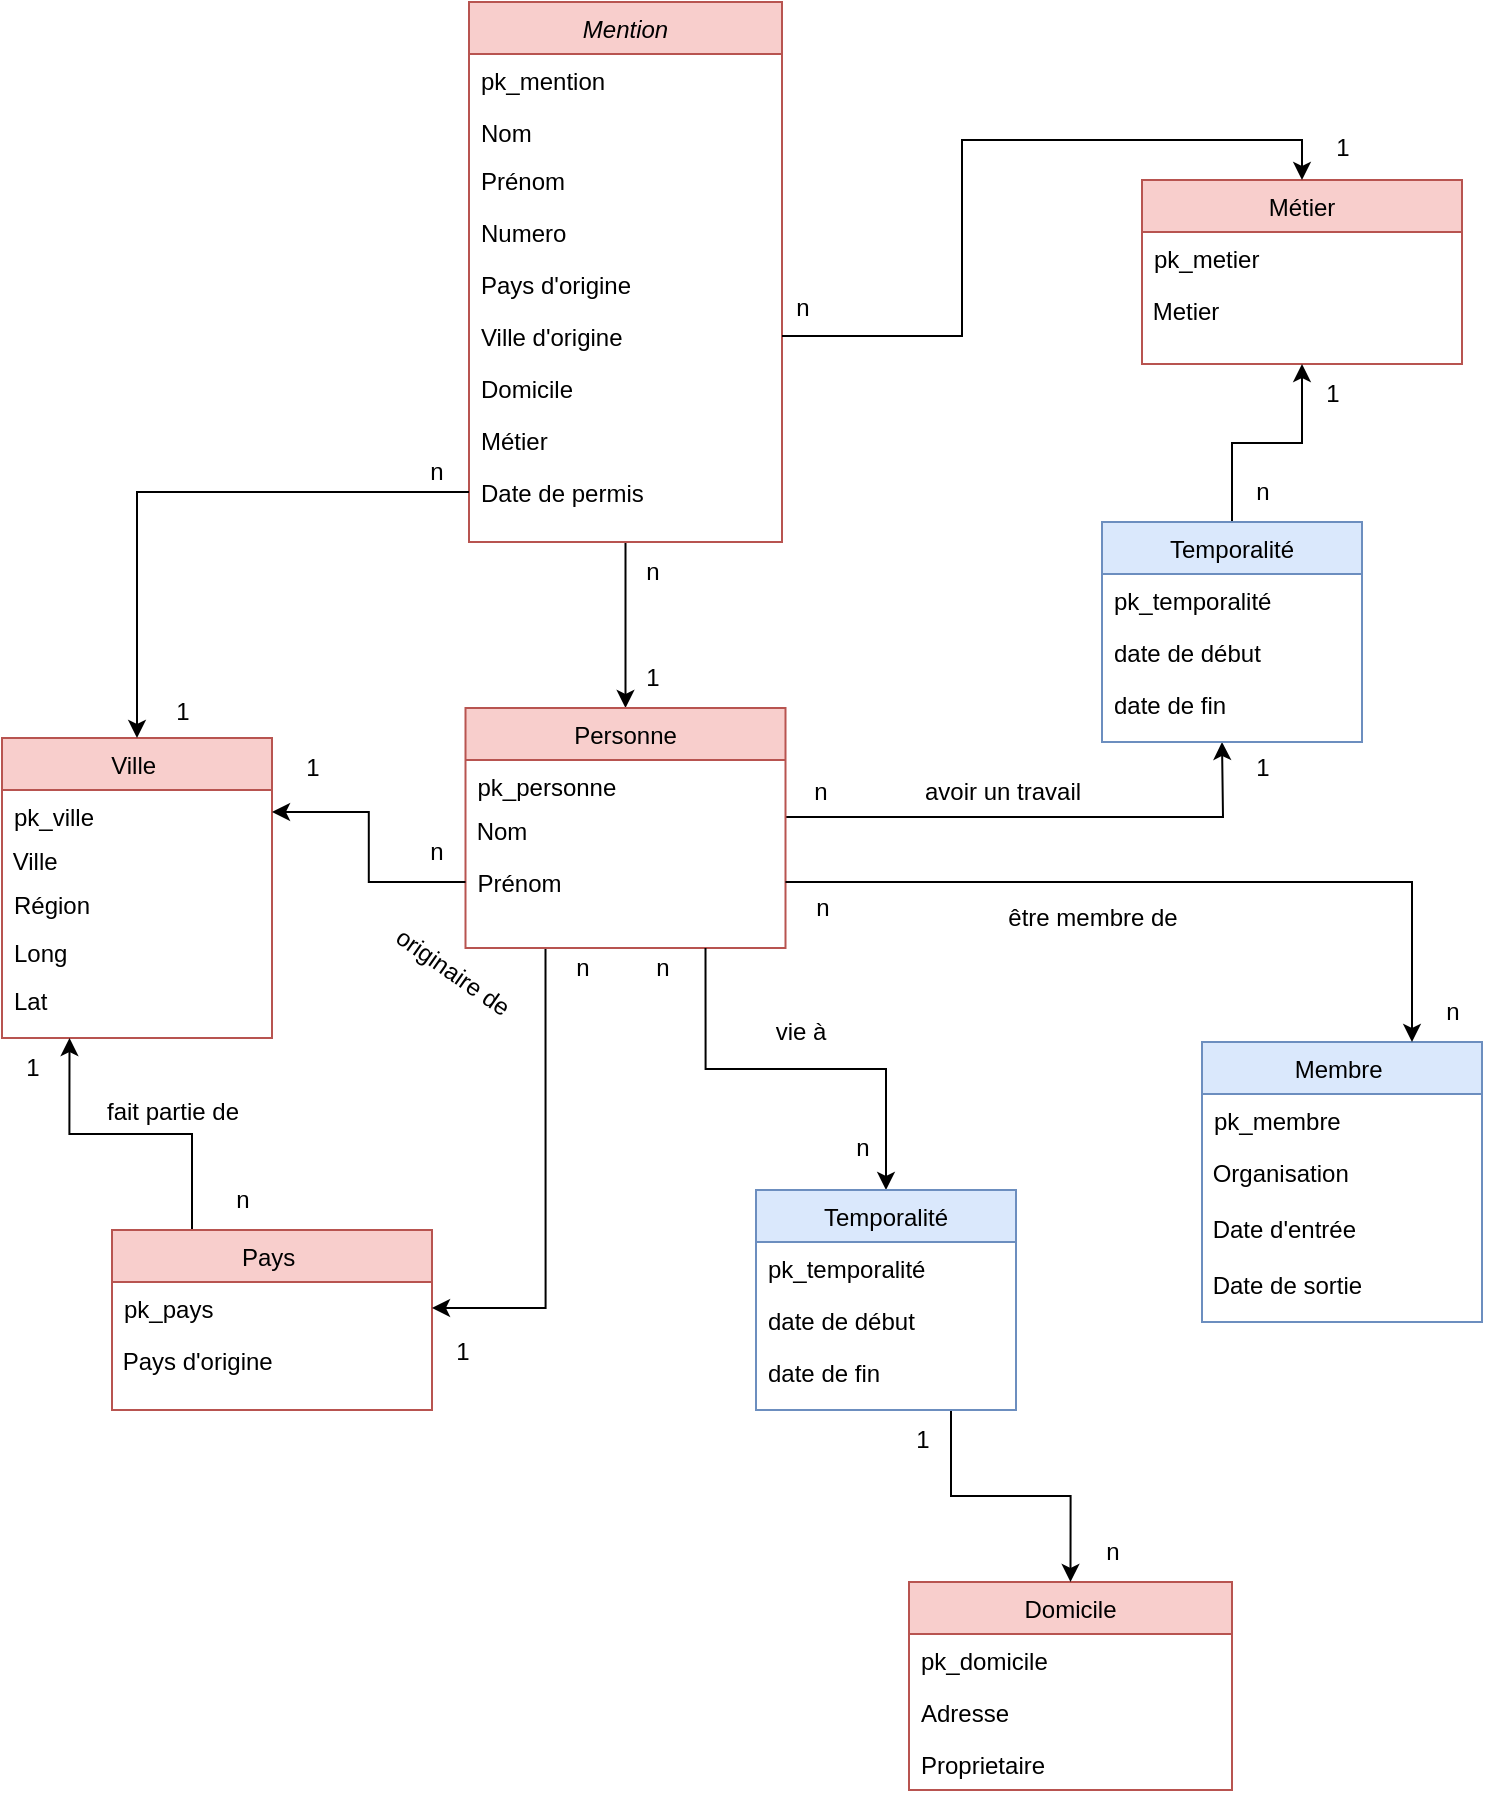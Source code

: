 <mxfile version="26.1.1">
  <diagram id="C5RBs43oDa-KdzZeNtuy" name="Page-1">
    <mxGraphModel dx="1114" dy="797" grid="1" gridSize="10" guides="1" tooltips="1" connect="1" arrows="1" fold="1" page="1" pageScale="1" pageWidth="827" pageHeight="1169" math="0" shadow="0">
      <root>
        <mxCell id="WIyWlLk6GJQsqaUBKTNV-0" />
        <mxCell id="WIyWlLk6GJQsqaUBKTNV-1" parent="WIyWlLk6GJQsqaUBKTNV-0" />
        <mxCell id="vyNbgorFXwt28mfqHeXa-8" style="edgeStyle=orthogonalEdgeStyle;rounded=0;orthogonalLoop=1;jettySize=auto;html=1;exitX=0.5;exitY=1;exitDx=0;exitDy=0;entryX=0.5;entryY=0;entryDx=0;entryDy=0;" parent="WIyWlLk6GJQsqaUBKTNV-1" source="zkfFHV4jXpPFQw0GAbJ--0" target="vyNbgorFXwt28mfqHeXa-2" edge="1">
          <mxGeometry relative="1" as="geometry" />
        </mxCell>
        <mxCell id="zkfFHV4jXpPFQw0GAbJ--0" value="Mention" style="swimlane;fontStyle=2;align=center;verticalAlign=top;childLayout=stackLayout;horizontal=1;startSize=26;horizontalStack=0;resizeParent=1;resizeLast=0;collapsible=1;marginBottom=0;rounded=0;shadow=0;strokeWidth=1;fillColor=#f8cecc;strokeColor=#b85450;" parent="WIyWlLk6GJQsqaUBKTNV-1" vertex="1">
          <mxGeometry x="263.5" y="30" width="156.5" height="270" as="geometry">
            <mxRectangle x="230" y="140" width="160" height="26" as="alternateBounds" />
          </mxGeometry>
        </mxCell>
        <mxCell id="kJynq1nsUYapQwUzix4f-6" value="pk_mention&#xa;" style="text;align=left;verticalAlign=top;spacingLeft=4;spacingRight=4;overflow=hidden;rotatable=0;points=[[0,0.5],[1,0.5]];portConstraint=eastwest;rounded=0;shadow=0;html=0;" parent="zkfFHV4jXpPFQw0GAbJ--0" vertex="1">
          <mxGeometry y="26" width="156.5" height="26" as="geometry" />
        </mxCell>
        <mxCell id="zkfFHV4jXpPFQw0GAbJ--2" value="Nom" style="text;align=left;verticalAlign=top;spacingLeft=4;spacingRight=4;overflow=hidden;rotatable=0;points=[[0,0.5],[1,0.5]];portConstraint=eastwest;rounded=0;shadow=0;html=0;" parent="zkfFHV4jXpPFQw0GAbJ--0" vertex="1">
          <mxGeometry y="52" width="156.5" height="24" as="geometry" />
        </mxCell>
        <mxCell id="zkfFHV4jXpPFQw0GAbJ--3" value="Prénom" style="text;align=left;verticalAlign=top;spacingLeft=4;spacingRight=4;overflow=hidden;rotatable=0;points=[[0,0.5],[1,0.5]];portConstraint=eastwest;rounded=0;shadow=0;html=0;" parent="zkfFHV4jXpPFQw0GAbJ--0" vertex="1">
          <mxGeometry y="76" width="156.5" height="26" as="geometry" />
        </mxCell>
        <mxCell id="kJynq1nsUYapQwUzix4f-0" value="Numero" style="text;align=left;verticalAlign=top;spacingLeft=4;spacingRight=4;overflow=hidden;rotatable=0;points=[[0,0.5],[1,0.5]];portConstraint=eastwest;rounded=0;shadow=0;html=0;" parent="zkfFHV4jXpPFQw0GAbJ--0" vertex="1">
          <mxGeometry y="102" width="156.5" height="26" as="geometry" />
        </mxCell>
        <mxCell id="kJynq1nsUYapQwUzix4f-1" value="Pays d&#39;origine" style="text;align=left;verticalAlign=top;spacingLeft=4;spacingRight=4;overflow=hidden;rotatable=0;points=[[0,0.5],[1,0.5]];portConstraint=eastwest;rounded=0;shadow=0;html=0;" parent="zkfFHV4jXpPFQw0GAbJ--0" vertex="1">
          <mxGeometry y="128" width="156.5" height="26" as="geometry" />
        </mxCell>
        <mxCell id="vyNbgorFXwt28mfqHeXa-0" value="Ville d&#39;origine" style="text;align=left;verticalAlign=top;spacingLeft=4;spacingRight=4;overflow=hidden;rotatable=0;points=[[0,0.5],[1,0.5]];portConstraint=eastwest;rounded=0;shadow=0;html=0;" parent="zkfFHV4jXpPFQw0GAbJ--0" vertex="1">
          <mxGeometry y="154" width="156.5" height="26" as="geometry" />
        </mxCell>
        <mxCell id="kJynq1nsUYapQwUzix4f-3" value="Domicile" style="text;align=left;verticalAlign=top;spacingLeft=4;spacingRight=4;overflow=hidden;rotatable=0;points=[[0,0.5],[1,0.5]];portConstraint=eastwest;rounded=0;shadow=0;html=0;" parent="zkfFHV4jXpPFQw0GAbJ--0" vertex="1">
          <mxGeometry y="180" width="156.5" height="26" as="geometry" />
        </mxCell>
        <mxCell id="kJynq1nsUYapQwUzix4f-5" value="Métier " style="text;align=left;verticalAlign=top;spacingLeft=4;spacingRight=4;overflow=hidden;rotatable=0;points=[[0,0.5],[1,0.5]];portConstraint=eastwest;rounded=0;shadow=0;html=0;" parent="zkfFHV4jXpPFQw0GAbJ--0" vertex="1">
          <mxGeometry y="206" width="156.5" height="26" as="geometry" />
        </mxCell>
        <mxCell id="kJynq1nsUYapQwUzix4f-4" value="Date de permis" style="text;align=left;verticalAlign=top;spacingLeft=4;spacingRight=4;overflow=hidden;rotatable=0;points=[[0,0.5],[1,0.5]];portConstraint=eastwest;rounded=0;shadow=0;html=0;" parent="zkfFHV4jXpPFQw0GAbJ--0" vertex="1">
          <mxGeometry y="232" width="156.5" height="26" as="geometry" />
        </mxCell>
        <mxCell id="zkfFHV4jXpPFQw0GAbJ--17" value="Domicile" style="swimlane;fontStyle=0;align=center;verticalAlign=top;childLayout=stackLayout;horizontal=1;startSize=26;horizontalStack=0;resizeParent=1;resizeLast=0;collapsible=1;marginBottom=0;rounded=0;shadow=0;strokeWidth=1;fillColor=#f8cecc;strokeColor=#b85450;" parent="WIyWlLk6GJQsqaUBKTNV-1" vertex="1">
          <mxGeometry x="483.5" y="820" width="161.5" height="104" as="geometry">
            <mxRectangle x="550" y="140" width="160" height="26" as="alternateBounds" />
          </mxGeometry>
        </mxCell>
        <mxCell id="vyNbgorFXwt28mfqHeXa-27" value="pk_domicile" style="text;align=left;verticalAlign=top;spacingLeft=4;spacingRight=4;overflow=hidden;rotatable=0;points=[[0,0.5],[1,0.5]];portConstraint=eastwest;" parent="zkfFHV4jXpPFQw0GAbJ--17" vertex="1">
          <mxGeometry y="26" width="161.5" height="26" as="geometry" />
        </mxCell>
        <mxCell id="zkfFHV4jXpPFQw0GAbJ--18" value="Adresse" style="text;align=left;verticalAlign=top;spacingLeft=4;spacingRight=4;overflow=hidden;rotatable=0;points=[[0,0.5],[1,0.5]];portConstraint=eastwest;" parent="zkfFHV4jXpPFQw0GAbJ--17" vertex="1">
          <mxGeometry y="52" width="161.5" height="26" as="geometry" />
        </mxCell>
        <mxCell id="kJynq1nsUYapQwUzix4f-34" value="Proprietaire" style="text;align=left;verticalAlign=top;spacingLeft=4;spacingRight=4;overflow=hidden;rotatable=0;points=[[0,0.5],[1,0.5]];portConstraint=eastwest;" parent="zkfFHV4jXpPFQw0GAbJ--17" vertex="1">
          <mxGeometry y="78" width="161.5" height="26" as="geometry" />
        </mxCell>
        <mxCell id="kJynq1nsUYapQwUzix4f-15" value="Métier" style="swimlane;fontStyle=0;align=center;verticalAlign=top;childLayout=stackLayout;horizontal=1;startSize=26;horizontalStack=0;resizeParent=1;resizeLast=0;collapsible=1;marginBottom=0;rounded=0;shadow=0;strokeWidth=1;fillColor=#f8cecc;strokeColor=#b85450;" parent="WIyWlLk6GJQsqaUBKTNV-1" vertex="1">
          <mxGeometry x="600" y="119" width="160" height="92" as="geometry">
            <mxRectangle x="550" y="140" width="160" height="26" as="alternateBounds" />
          </mxGeometry>
        </mxCell>
        <mxCell id="kJynq1nsUYapQwUzix4f-16" value="pk_metier " style="text;align=left;verticalAlign=top;spacingLeft=4;spacingRight=4;overflow=hidden;rotatable=0;points=[[0,0.5],[1,0.5]];portConstraint=eastwest;" parent="kJynq1nsUYapQwUzix4f-15" vertex="1">
          <mxGeometry y="26" width="160" height="26" as="geometry" />
        </mxCell>
        <mxCell id="kJynq1nsUYapQwUzix4f-17" value="&amp;nbsp;Metier&lt;div&gt;&lt;br&gt;&lt;/div&gt;" style="text;whiteSpace=wrap;html=1;" parent="kJynq1nsUYapQwUzix4f-15" vertex="1">
          <mxGeometry y="52" width="160" height="28" as="geometry" />
        </mxCell>
        <mxCell id="kJynq1nsUYapQwUzix4f-22" value="Ville " style="swimlane;fontStyle=0;align=center;verticalAlign=top;childLayout=stackLayout;horizontal=1;startSize=26;horizontalStack=0;resizeParent=1;resizeLast=0;collapsible=1;marginBottom=0;rounded=0;shadow=0;strokeWidth=1;fillColor=#f8cecc;strokeColor=#b85450;" parent="WIyWlLk6GJQsqaUBKTNV-1" vertex="1">
          <mxGeometry x="30" y="398" width="135" height="150" as="geometry">
            <mxRectangle x="550" y="140" width="160" height="26" as="alternateBounds" />
          </mxGeometry>
        </mxCell>
        <mxCell id="kJynq1nsUYapQwUzix4f-23" value="pk_ville " style="text;align=left;verticalAlign=top;spacingLeft=4;spacingRight=4;overflow=hidden;rotatable=0;points=[[0,0.5],[1,0.5]];portConstraint=eastwest;" parent="kJynq1nsUYapQwUzix4f-22" vertex="1">
          <mxGeometry y="26" width="135" height="22" as="geometry" />
        </mxCell>
        <mxCell id="kJynq1nsUYapQwUzix4f-24" value="&lt;div&gt;&amp;nbsp;Ville&lt;/div&gt;" style="text;whiteSpace=wrap;html=1;" parent="kJynq1nsUYapQwUzix4f-22" vertex="1">
          <mxGeometry y="48" width="135" height="22" as="geometry" />
        </mxCell>
        <mxCell id="kJynq1nsUYapQwUzix4f-31" value="Région" style="text;align=left;verticalAlign=top;spacingLeft=4;spacingRight=4;overflow=hidden;rotatable=0;points=[[0,0.5],[1,0.5]];portConstraint=eastwest;" parent="kJynq1nsUYapQwUzix4f-22" vertex="1">
          <mxGeometry y="70" width="135" height="24" as="geometry" />
        </mxCell>
        <mxCell id="vyNbgorFXwt28mfqHeXa-28" value="Long" style="text;align=left;verticalAlign=top;spacingLeft=4;spacingRight=4;overflow=hidden;rotatable=0;points=[[0,0.5],[1,0.5]];portConstraint=eastwest;" parent="kJynq1nsUYapQwUzix4f-22" vertex="1">
          <mxGeometry y="94" width="135" height="24" as="geometry" />
        </mxCell>
        <mxCell id="vyNbgorFXwt28mfqHeXa-29" value="Lat" style="text;align=left;verticalAlign=top;spacingLeft=4;spacingRight=4;overflow=hidden;rotatable=0;points=[[0,0.5],[1,0.5]];portConstraint=eastwest;" parent="kJynq1nsUYapQwUzix4f-22" vertex="1">
          <mxGeometry y="118" width="135" height="24" as="geometry" />
        </mxCell>
        <mxCell id="vyNbgorFXwt28mfqHeXa-76" style="edgeStyle=orthogonalEdgeStyle;rounded=0;orthogonalLoop=1;jettySize=auto;html=1;exitX=0.25;exitY=0;exitDx=0;exitDy=0;entryX=0.25;entryY=1;entryDx=0;entryDy=0;" parent="WIyWlLk6GJQsqaUBKTNV-1" source="kJynq1nsUYapQwUzix4f-25" target="kJynq1nsUYapQwUzix4f-22" edge="1">
          <mxGeometry relative="1" as="geometry" />
        </mxCell>
        <mxCell id="kJynq1nsUYapQwUzix4f-25" value="Pays " style="swimlane;fontStyle=0;align=center;verticalAlign=top;childLayout=stackLayout;horizontal=1;startSize=26;horizontalStack=0;resizeParent=1;resizeLast=0;collapsible=1;marginBottom=0;rounded=0;shadow=0;strokeWidth=1;fillColor=#f8cecc;strokeColor=#b85450;" parent="WIyWlLk6GJQsqaUBKTNV-1" vertex="1">
          <mxGeometry x="85" y="644" width="160" height="90" as="geometry">
            <mxRectangle x="550" y="140" width="160" height="26" as="alternateBounds" />
          </mxGeometry>
        </mxCell>
        <mxCell id="kJynq1nsUYapQwUzix4f-26" value="pk_pays " style="text;align=left;verticalAlign=top;spacingLeft=4;spacingRight=4;overflow=hidden;rotatable=0;points=[[0,0.5],[1,0.5]];portConstraint=eastwest;" parent="kJynq1nsUYapQwUzix4f-25" vertex="1">
          <mxGeometry y="26" width="160" height="26" as="geometry" />
        </mxCell>
        <mxCell id="kJynq1nsUYapQwUzix4f-27" value="&lt;div&gt;&amp;nbsp;Pays d&#39;origine&lt;/div&gt;" style="text;whiteSpace=wrap;html=1;" parent="kJynq1nsUYapQwUzix4f-25" vertex="1">
          <mxGeometry y="52" width="160" height="28" as="geometry" />
        </mxCell>
        <mxCell id="kJynq1nsUYapQwUzix4f-41" style="edgeStyle=orthogonalEdgeStyle;rounded=0;orthogonalLoop=1;jettySize=auto;html=1;exitX=1;exitY=0.25;exitDx=0;exitDy=0;" parent="WIyWlLk6GJQsqaUBKTNV-1" source="vyNbgorFXwt28mfqHeXa-4" edge="1">
          <mxGeometry relative="1" as="geometry">
            <mxPoint x="640" y="400" as="targetPoint" />
          </mxGeometry>
        </mxCell>
        <mxCell id="kJynq1nsUYapQwUzix4f-43" value="Membre " style="swimlane;fontStyle=0;align=center;verticalAlign=top;childLayout=stackLayout;horizontal=1;startSize=26;horizontalStack=0;resizeParent=1;resizeLast=0;collapsible=1;marginBottom=0;rounded=0;shadow=0;strokeWidth=1;fillColor=#dae8fc;strokeColor=#6c8ebf;" parent="WIyWlLk6GJQsqaUBKTNV-1" vertex="1">
          <mxGeometry x="630" y="550" width="140" height="140" as="geometry">
            <mxRectangle x="550" y="140" width="160" height="26" as="alternateBounds" />
          </mxGeometry>
        </mxCell>
        <mxCell id="kJynq1nsUYapQwUzix4f-44" value="pk_membre " style="text;align=left;verticalAlign=top;spacingLeft=4;spacingRight=4;overflow=hidden;rotatable=0;points=[[0,0.5],[1,0.5]];portConstraint=eastwest;" parent="kJynq1nsUYapQwUzix4f-43" vertex="1">
          <mxGeometry y="26" width="140" height="26" as="geometry" />
        </mxCell>
        <mxCell id="kJynq1nsUYapQwUzix4f-45" value="&amp;nbsp;Organisation" style="text;whiteSpace=wrap;html=1;" parent="kJynq1nsUYapQwUzix4f-43" vertex="1">
          <mxGeometry y="52" width="140" height="28" as="geometry" />
        </mxCell>
        <mxCell id="vyNbgorFXwt28mfqHeXa-20" value="&amp;nbsp;Date d&#39;entrée&amp;nbsp;" style="text;whiteSpace=wrap;html=1;" parent="kJynq1nsUYapQwUzix4f-43" vertex="1">
          <mxGeometry y="80" width="140" height="28" as="geometry" />
        </mxCell>
        <mxCell id="vyNbgorFXwt28mfqHeXa-21" value="&amp;nbsp;Date de sortie" style="text;whiteSpace=wrap;html=1;" parent="kJynq1nsUYapQwUzix4f-43" vertex="1">
          <mxGeometry y="108" width="140" height="28" as="geometry" />
        </mxCell>
        <mxCell id="vyNbgorFXwt28mfqHeXa-1" value="n" style="text;html=1;align=center;verticalAlign=middle;resizable=0;points=[];autosize=1;strokeColor=none;fillColor=none;" parent="WIyWlLk6GJQsqaUBKTNV-1" vertex="1">
          <mxGeometry x="423.5" y="410" width="30" height="30" as="geometry" />
        </mxCell>
        <mxCell id="vyNbgorFXwt28mfqHeXa-17" style="edgeStyle=orthogonalEdgeStyle;rounded=0;orthogonalLoop=1;jettySize=auto;html=1;exitX=0.75;exitY=1;exitDx=0;exitDy=0;entryX=0.5;entryY=0;entryDx=0;entryDy=0;" parent="WIyWlLk6GJQsqaUBKTNV-1" source="vyNbgorFXwt28mfqHeXa-41" target="zkfFHV4jXpPFQw0GAbJ--17" edge="1">
          <mxGeometry relative="1" as="geometry" />
        </mxCell>
        <mxCell id="vyNbgorFXwt28mfqHeXa-50" style="edgeStyle=orthogonalEdgeStyle;rounded=0;orthogonalLoop=1;jettySize=auto;html=1;exitX=0.25;exitY=1;exitDx=0;exitDy=0;entryX=1;entryY=0.5;entryDx=0;entryDy=0;" parent="WIyWlLk6GJQsqaUBKTNV-1" source="vyNbgorFXwt28mfqHeXa-2" target="kJynq1nsUYapQwUzix4f-26" edge="1">
          <mxGeometry relative="1" as="geometry" />
        </mxCell>
        <mxCell id="vyNbgorFXwt28mfqHeXa-2" value="Personne" style="swimlane;fontStyle=0;align=center;verticalAlign=top;childLayout=stackLayout;horizontal=1;startSize=26;horizontalStack=0;resizeParent=1;resizeLast=0;collapsible=1;marginBottom=0;rounded=0;shadow=0;strokeWidth=1;fillColor=#f8cecc;strokeColor=#b85450;" parent="WIyWlLk6GJQsqaUBKTNV-1" vertex="1">
          <mxGeometry x="261.75" y="383" width="160" height="120" as="geometry">
            <mxRectangle x="550" y="140" width="160" height="26" as="alternateBounds" />
          </mxGeometry>
        </mxCell>
        <mxCell id="vyNbgorFXwt28mfqHeXa-3" value="pk_personne" style="text;align=left;verticalAlign=top;spacingLeft=4;spacingRight=4;overflow=hidden;rotatable=0;points=[[0,0.5],[1,0.5]];portConstraint=eastwest;" parent="vyNbgorFXwt28mfqHeXa-2" vertex="1">
          <mxGeometry y="26" width="160" height="22" as="geometry" />
        </mxCell>
        <mxCell id="vyNbgorFXwt28mfqHeXa-4" value="&amp;nbsp;Nom" style="text;whiteSpace=wrap;html=1;" parent="vyNbgorFXwt28mfqHeXa-2" vertex="1">
          <mxGeometry y="48" width="160" height="26" as="geometry" />
        </mxCell>
        <mxCell id="vyNbgorFXwt28mfqHeXa-5" value="Prénom" style="text;align=left;verticalAlign=top;spacingLeft=4;spacingRight=4;overflow=hidden;rotatable=0;points=[[0,0.5],[1,0.5]];portConstraint=eastwest;" parent="vyNbgorFXwt28mfqHeXa-2" vertex="1">
          <mxGeometry y="74" width="160" height="26" as="geometry" />
        </mxCell>
        <mxCell id="vyNbgorFXwt28mfqHeXa-9" value="n" style="text;html=1;align=center;verticalAlign=middle;resizable=0;points=[];autosize=1;strokeColor=none;fillColor=none;" parent="WIyWlLk6GJQsqaUBKTNV-1" vertex="1">
          <mxGeometry x="340" y="300" width="30" height="30" as="geometry" />
        </mxCell>
        <mxCell id="vyNbgorFXwt28mfqHeXa-10" value="1" style="text;html=1;align=center;verticalAlign=middle;resizable=0;points=[];autosize=1;strokeColor=none;fillColor=none;" parent="WIyWlLk6GJQsqaUBKTNV-1" vertex="1">
          <mxGeometry x="340" y="353" width="30" height="30" as="geometry" />
        </mxCell>
        <mxCell id="vyNbgorFXwt28mfqHeXa-12" style="edgeStyle=orthogonalEdgeStyle;rounded=0;orthogonalLoop=1;jettySize=auto;html=1;exitX=1;exitY=0.5;exitDx=0;exitDy=0;entryX=0.5;entryY=0;entryDx=0;entryDy=0;" parent="WIyWlLk6GJQsqaUBKTNV-1" source="vyNbgorFXwt28mfqHeXa-0" target="kJynq1nsUYapQwUzix4f-15" edge="1">
          <mxGeometry relative="1" as="geometry" />
        </mxCell>
        <mxCell id="vyNbgorFXwt28mfqHeXa-16" style="edgeStyle=orthogonalEdgeStyle;rounded=0;orthogonalLoop=1;jettySize=auto;html=1;exitX=0.5;exitY=0;exitDx=0;exitDy=0;entryX=0.5;entryY=1;entryDx=0;entryDy=0;" parent="WIyWlLk6GJQsqaUBKTNV-1" source="vyNbgorFXwt28mfqHeXa-13" target="kJynq1nsUYapQwUzix4f-15" edge="1">
          <mxGeometry relative="1" as="geometry" />
        </mxCell>
        <mxCell id="vyNbgorFXwt28mfqHeXa-13" value="Temporalité" style="swimlane;fontStyle=0;align=center;verticalAlign=top;childLayout=stackLayout;horizontal=1;startSize=26;horizontalStack=0;resizeParent=1;resizeLast=0;collapsible=1;marginBottom=0;rounded=0;shadow=0;strokeWidth=1;fillColor=#dae8fc;strokeColor=#6c8ebf;" parent="WIyWlLk6GJQsqaUBKTNV-1" vertex="1">
          <mxGeometry x="580" y="290" width="130" height="110" as="geometry">
            <mxRectangle x="550" y="140" width="160" height="26" as="alternateBounds" />
          </mxGeometry>
        </mxCell>
        <mxCell id="vyNbgorFXwt28mfqHeXa-14" value="pk_temporalité&#xa;" style="text;align=left;verticalAlign=top;spacingLeft=4;spacingRight=4;overflow=hidden;rotatable=0;points=[[0,0.5],[1,0.5]];portConstraint=eastwest;" parent="vyNbgorFXwt28mfqHeXa-13" vertex="1">
          <mxGeometry y="26" width="130" height="26" as="geometry" />
        </mxCell>
        <mxCell id="vyNbgorFXwt28mfqHeXa-15" value="date de début" style="text;align=left;verticalAlign=top;spacingLeft=4;spacingRight=4;overflow=hidden;rotatable=0;points=[[0,0.5],[1,0.5]];portConstraint=eastwest;" parent="vyNbgorFXwt28mfqHeXa-13" vertex="1">
          <mxGeometry y="52" width="130" height="26" as="geometry" />
        </mxCell>
        <mxCell id="vyNbgorFXwt28mfqHeXa-25" value="date de fin" style="text;align=left;verticalAlign=top;spacingLeft=4;spacingRight=4;overflow=hidden;rotatable=0;points=[[0,0.5],[1,0.5]];portConstraint=eastwest;" parent="vyNbgorFXwt28mfqHeXa-13" vertex="1">
          <mxGeometry y="78" width="130" height="26" as="geometry" />
        </mxCell>
        <mxCell id="vyNbgorFXwt28mfqHeXa-18" style="edgeStyle=orthogonalEdgeStyle;rounded=0;orthogonalLoop=1;jettySize=auto;html=1;exitX=1;exitY=0.5;exitDx=0;exitDy=0;entryX=0.75;entryY=0;entryDx=0;entryDy=0;" parent="WIyWlLk6GJQsqaUBKTNV-1" source="vyNbgorFXwt28mfqHeXa-5" target="kJynq1nsUYapQwUzix4f-43" edge="1">
          <mxGeometry relative="1" as="geometry" />
        </mxCell>
        <mxCell id="vyNbgorFXwt28mfqHeXa-22" value="être membre de" style="text;html=1;align=center;verticalAlign=middle;resizable=0;points=[];autosize=1;strokeColor=none;fillColor=none;" parent="WIyWlLk6GJQsqaUBKTNV-1" vertex="1">
          <mxGeometry x="520" y="473" width="110" height="30" as="geometry" />
        </mxCell>
        <mxCell id="vyNbgorFXwt28mfqHeXa-23" value="avoir un travail" style="text;html=1;align=center;verticalAlign=middle;resizable=0;points=[];autosize=1;strokeColor=none;fillColor=none;" parent="WIyWlLk6GJQsqaUBKTNV-1" vertex="1">
          <mxGeometry x="480" y="410" width="100" height="30" as="geometry" />
        </mxCell>
        <mxCell id="vyNbgorFXwt28mfqHeXa-26" value="1" style="text;html=1;align=center;verticalAlign=middle;resizable=0;points=[];autosize=1;strokeColor=none;fillColor=none;" parent="WIyWlLk6GJQsqaUBKTNV-1" vertex="1">
          <mxGeometry x="645" y="398" width="30" height="30" as="geometry" />
        </mxCell>
        <mxCell id="vyNbgorFXwt28mfqHeXa-30" value="vie à" style="text;html=1;align=center;verticalAlign=middle;resizable=0;points=[];autosize=1;strokeColor=none;fillColor=none;" parent="WIyWlLk6GJQsqaUBKTNV-1" vertex="1">
          <mxGeometry x="403.5" y="530" width="50" height="30" as="geometry" />
        </mxCell>
        <mxCell id="vyNbgorFXwt28mfqHeXa-32" value="n" style="text;html=1;align=center;verticalAlign=middle;resizable=0;points=[];autosize=1;strokeColor=none;fillColor=none;" parent="WIyWlLk6GJQsqaUBKTNV-1" vertex="1">
          <mxGeometry x="345" y="498" width="30" height="30" as="geometry" />
        </mxCell>
        <mxCell id="vyNbgorFXwt28mfqHeXa-45" value="" style="edgeStyle=orthogonalEdgeStyle;rounded=0;orthogonalLoop=1;jettySize=auto;html=1;exitX=0.75;exitY=1;exitDx=0;exitDy=0;entryX=0.5;entryY=0;entryDx=0;entryDy=0;" parent="WIyWlLk6GJQsqaUBKTNV-1" source="vyNbgorFXwt28mfqHeXa-2" target="vyNbgorFXwt28mfqHeXa-41" edge="1">
          <mxGeometry relative="1" as="geometry">
            <mxPoint x="382" y="503" as="sourcePoint" />
            <mxPoint x="564" y="820" as="targetPoint" />
          </mxGeometry>
        </mxCell>
        <mxCell id="vyNbgorFXwt28mfqHeXa-41" value="Temporalité" style="swimlane;fontStyle=0;align=center;verticalAlign=top;childLayout=stackLayout;horizontal=1;startSize=26;horizontalStack=0;resizeParent=1;resizeLast=0;collapsible=1;marginBottom=0;rounded=0;shadow=0;strokeWidth=1;fillColor=#dae8fc;strokeColor=#6c8ebf;" parent="WIyWlLk6GJQsqaUBKTNV-1" vertex="1">
          <mxGeometry x="407" y="624" width="130" height="110" as="geometry">
            <mxRectangle x="550" y="140" width="160" height="26" as="alternateBounds" />
          </mxGeometry>
        </mxCell>
        <mxCell id="vyNbgorFXwt28mfqHeXa-42" value="pk_temporalité&#xa;" style="text;align=left;verticalAlign=top;spacingLeft=4;spacingRight=4;overflow=hidden;rotatable=0;points=[[0,0.5],[1,0.5]];portConstraint=eastwest;" parent="vyNbgorFXwt28mfqHeXa-41" vertex="1">
          <mxGeometry y="26" width="130" height="26" as="geometry" />
        </mxCell>
        <mxCell id="vyNbgorFXwt28mfqHeXa-43" value="date de début" style="text;align=left;verticalAlign=top;spacingLeft=4;spacingRight=4;overflow=hidden;rotatable=0;points=[[0,0.5],[1,0.5]];portConstraint=eastwest;" parent="vyNbgorFXwt28mfqHeXa-41" vertex="1">
          <mxGeometry y="52" width="130" height="26" as="geometry" />
        </mxCell>
        <mxCell id="vyNbgorFXwt28mfqHeXa-44" value="date de fin" style="text;align=left;verticalAlign=top;spacingLeft=4;spacingRight=4;overflow=hidden;rotatable=0;points=[[0,0.5],[1,0.5]];portConstraint=eastwest;" parent="vyNbgorFXwt28mfqHeXa-41" vertex="1">
          <mxGeometry y="78" width="130" height="26" as="geometry" />
        </mxCell>
        <mxCell id="vyNbgorFXwt28mfqHeXa-46" value="n" style="text;html=1;align=center;verticalAlign=middle;resizable=0;points=[];autosize=1;strokeColor=none;fillColor=none;" parent="WIyWlLk6GJQsqaUBKTNV-1" vertex="1">
          <mxGeometry x="445" y="588" width="30" height="30" as="geometry" />
        </mxCell>
        <mxCell id="vyNbgorFXwt28mfqHeXa-47" value="n" style="text;html=1;align=center;verticalAlign=middle;resizable=0;points=[];autosize=1;strokeColor=none;fillColor=none;" parent="WIyWlLk6GJQsqaUBKTNV-1" vertex="1">
          <mxGeometry x="570" y="790" width="30" height="30" as="geometry" />
        </mxCell>
        <mxCell id="vyNbgorFXwt28mfqHeXa-48" value="1" style="text;html=1;align=center;verticalAlign=middle;resizable=0;points=[];autosize=1;strokeColor=none;fillColor=none;" parent="WIyWlLk6GJQsqaUBKTNV-1" vertex="1">
          <mxGeometry x="475" y="734" width="30" height="30" as="geometry" />
        </mxCell>
        <mxCell id="vyNbgorFXwt28mfqHeXa-49" style="edgeStyle=orthogonalEdgeStyle;rounded=0;orthogonalLoop=1;jettySize=auto;html=1;exitX=0;exitY=0.5;exitDx=0;exitDy=0;entryX=1;entryY=0.5;entryDx=0;entryDy=0;" parent="WIyWlLk6GJQsqaUBKTNV-1" source="vyNbgorFXwt28mfqHeXa-5" target="kJynq1nsUYapQwUzix4f-23" edge="1">
          <mxGeometry relative="1" as="geometry" />
        </mxCell>
        <mxCell id="vyNbgorFXwt28mfqHeXa-59" style="edgeStyle=orthogonalEdgeStyle;rounded=0;orthogonalLoop=1;jettySize=auto;html=1;exitX=0;exitY=0.5;exitDx=0;exitDy=0;entryX=0.5;entryY=0;entryDx=0;entryDy=0;" parent="WIyWlLk6GJQsqaUBKTNV-1" source="kJynq1nsUYapQwUzix4f-4" target="kJynq1nsUYapQwUzix4f-22" edge="1">
          <mxGeometry relative="1" as="geometry" />
        </mxCell>
        <mxCell id="vyNbgorFXwt28mfqHeXa-60" value="n" style="text;html=1;align=center;verticalAlign=middle;resizable=0;points=[];autosize=1;strokeColor=none;fillColor=none;" parent="WIyWlLk6GJQsqaUBKTNV-1" vertex="1">
          <mxGeometry x="231.75" y="250" width="30" height="30" as="geometry" />
        </mxCell>
        <mxCell id="vyNbgorFXwt28mfqHeXa-61" value="1" style="text;html=1;align=center;verticalAlign=middle;resizable=0;points=[];autosize=1;strokeColor=none;fillColor=none;" parent="WIyWlLk6GJQsqaUBKTNV-1" vertex="1">
          <mxGeometry x="105" y="370" width="30" height="30" as="geometry" />
        </mxCell>
        <mxCell id="vyNbgorFXwt28mfqHeXa-62" value="n" style="text;html=1;align=center;verticalAlign=middle;resizable=0;points=[];autosize=1;strokeColor=none;fillColor=none;" parent="WIyWlLk6GJQsqaUBKTNV-1" vertex="1">
          <mxGeometry x="415" y="168" width="30" height="30" as="geometry" />
        </mxCell>
        <mxCell id="vyNbgorFXwt28mfqHeXa-63" value="1" style="text;html=1;align=center;verticalAlign=middle;resizable=0;points=[];autosize=1;strokeColor=none;fillColor=none;" parent="WIyWlLk6GJQsqaUBKTNV-1" vertex="1">
          <mxGeometry x="685" y="88" width="30" height="30" as="geometry" />
        </mxCell>
        <mxCell id="vyNbgorFXwt28mfqHeXa-64" value="n" style="text;html=1;align=center;verticalAlign=middle;resizable=0;points=[];autosize=1;strokeColor=none;fillColor=none;" parent="WIyWlLk6GJQsqaUBKTNV-1" vertex="1">
          <mxGeometry x="645" y="260" width="30" height="30" as="geometry" />
        </mxCell>
        <mxCell id="vyNbgorFXwt28mfqHeXa-65" value="1" style="text;html=1;align=center;verticalAlign=middle;resizable=0;points=[];autosize=1;strokeColor=none;fillColor=none;" parent="WIyWlLk6GJQsqaUBKTNV-1" vertex="1">
          <mxGeometry x="680" y="211" width="30" height="30" as="geometry" />
        </mxCell>
        <mxCell id="vyNbgorFXwt28mfqHeXa-67" value="n" style="text;html=1;align=center;verticalAlign=middle;resizable=0;points=[];autosize=1;strokeColor=none;fillColor=none;" parent="WIyWlLk6GJQsqaUBKTNV-1" vertex="1">
          <mxGeometry x="305" y="498" width="30" height="30" as="geometry" />
        </mxCell>
        <mxCell id="vyNbgorFXwt28mfqHeXa-68" value="1" style="text;html=1;align=center;verticalAlign=middle;resizable=0;points=[];autosize=1;strokeColor=none;fillColor=none;" parent="WIyWlLk6GJQsqaUBKTNV-1" vertex="1">
          <mxGeometry x="245" y="690" width="30" height="30" as="geometry" />
        </mxCell>
        <mxCell id="vyNbgorFXwt28mfqHeXa-69" value="n" style="text;html=1;align=center;verticalAlign=middle;resizable=0;points=[];autosize=1;strokeColor=none;fillColor=none;" parent="WIyWlLk6GJQsqaUBKTNV-1" vertex="1">
          <mxGeometry x="135" y="614" width="30" height="30" as="geometry" />
        </mxCell>
        <mxCell id="vyNbgorFXwt28mfqHeXa-70" value="1" style="text;html=1;align=center;verticalAlign=middle;resizable=0;points=[];autosize=1;strokeColor=none;fillColor=none;" parent="WIyWlLk6GJQsqaUBKTNV-1" vertex="1">
          <mxGeometry x="30" y="548" width="30" height="30" as="geometry" />
        </mxCell>
        <mxCell id="vyNbgorFXwt28mfqHeXa-71" value="fait partie de" style="text;html=1;align=center;verticalAlign=middle;resizable=0;points=[];autosize=1;strokeColor=none;fillColor=none;" parent="WIyWlLk6GJQsqaUBKTNV-1" vertex="1">
          <mxGeometry x="70" y="570" width="90" height="30" as="geometry" />
        </mxCell>
        <mxCell id="vyNbgorFXwt28mfqHeXa-72" value="originaire de" style="text;html=1;align=center;verticalAlign=middle;resizable=0;points=[];autosize=1;strokeColor=none;fillColor=none;rotation=35;" parent="WIyWlLk6GJQsqaUBKTNV-1" vertex="1">
          <mxGeometry x="210" y="500" width="90" height="30" as="geometry" />
        </mxCell>
        <mxCell id="vyNbgorFXwt28mfqHeXa-77" value="n" style="text;html=1;align=center;verticalAlign=middle;resizable=0;points=[];autosize=1;strokeColor=none;fillColor=none;" parent="WIyWlLk6GJQsqaUBKTNV-1" vertex="1">
          <mxGeometry x="231.75" y="440" width="30" height="30" as="geometry" />
        </mxCell>
        <mxCell id="vyNbgorFXwt28mfqHeXa-78" value="1" style="text;html=1;align=center;verticalAlign=middle;resizable=0;points=[];autosize=1;strokeColor=none;fillColor=none;" parent="WIyWlLk6GJQsqaUBKTNV-1" vertex="1">
          <mxGeometry x="170" y="398" width="30" height="30" as="geometry" />
        </mxCell>
        <mxCell id="vyNbgorFXwt28mfqHeXa-79" value="n" style="text;html=1;align=center;verticalAlign=middle;resizable=0;points=[];autosize=1;strokeColor=none;fillColor=none;" parent="WIyWlLk6GJQsqaUBKTNV-1" vertex="1">
          <mxGeometry x="425" y="468" width="30" height="30" as="geometry" />
        </mxCell>
        <mxCell id="vyNbgorFXwt28mfqHeXa-80" value="n" style="text;html=1;align=center;verticalAlign=middle;resizable=0;points=[];autosize=1;strokeColor=none;fillColor=none;" parent="WIyWlLk6GJQsqaUBKTNV-1" vertex="1">
          <mxGeometry x="740" y="520" width="30" height="30" as="geometry" />
        </mxCell>
      </root>
    </mxGraphModel>
  </diagram>
</mxfile>
